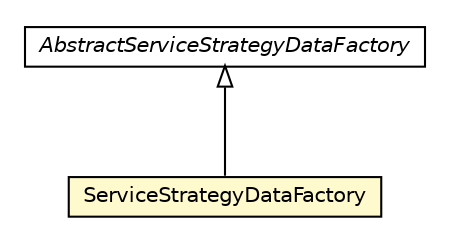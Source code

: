 #!/usr/local/bin/dot
#
# Class diagram 
# Generated by UMLGraph version R5_6-24-gf6e263 (http://www.umlgraph.org/)
#

digraph G {
	edge [fontname="Helvetica",fontsize=10,labelfontname="Helvetica",labelfontsize=10];
	node [fontname="Helvetica",fontsize=10,shape=plaintext];
	nodesep=0.25;
	ranksep=0.5;
	// org.universAAL.middleware.service.data.factory.ServiceStrategyDataFactory
	c325426 [label=<<table title="org.universAAL.middleware.service.data.factory.ServiceStrategyDataFactory" border="0" cellborder="1" cellspacing="0" cellpadding="2" port="p" bgcolor="lemonChiffon" href="./ServiceStrategyDataFactory.html">
		<tr><td><table border="0" cellspacing="0" cellpadding="1">
<tr><td align="center" balign="center"> ServiceStrategyDataFactory </td></tr>
		</table></td></tr>
		</table>>, URL="./ServiceStrategyDataFactory.html", fontname="Helvetica", fontcolor="black", fontsize=10.0];
	// org.universAAL.middleware.service.data.factory.AbstractServiceStrategyDataFactory
	c325427 [label=<<table title="org.universAAL.middleware.service.data.factory.AbstractServiceStrategyDataFactory" border="0" cellborder="1" cellspacing="0" cellpadding="2" port="p" href="./AbstractServiceStrategyDataFactory.html">
		<tr><td><table border="0" cellspacing="0" cellpadding="1">
<tr><td align="center" balign="center"><font face="Helvetica-Oblique"> AbstractServiceStrategyDataFactory </font></td></tr>
		</table></td></tr>
		</table>>, URL="./AbstractServiceStrategyDataFactory.html", fontname="Helvetica", fontcolor="black", fontsize=10.0];
	//org.universAAL.middleware.service.data.factory.ServiceStrategyDataFactory extends org.universAAL.middleware.service.data.factory.AbstractServiceStrategyDataFactory
	c325427:p -> c325426:p [dir=back,arrowtail=empty];
}

